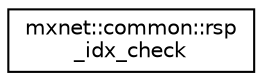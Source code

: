 digraph "Graphical Class Hierarchy"
{
  edge [fontname="Helvetica",fontsize="10",labelfontname="Helvetica",labelfontsize="10"];
  node [fontname="Helvetica",fontsize="10",shape=record];
  rankdir="LR";
  Node1 [label="mxnet::common::rsp\l_idx_check",height=0.2,width=0.4,color="black", fillcolor="white", style="filled",URL="$structmxnet_1_1common_1_1rsp__idx__check.html",tooltip="Indices of RSPNDArray should be non-negative, less than the size of first dimension and in ascending ..."];
}
